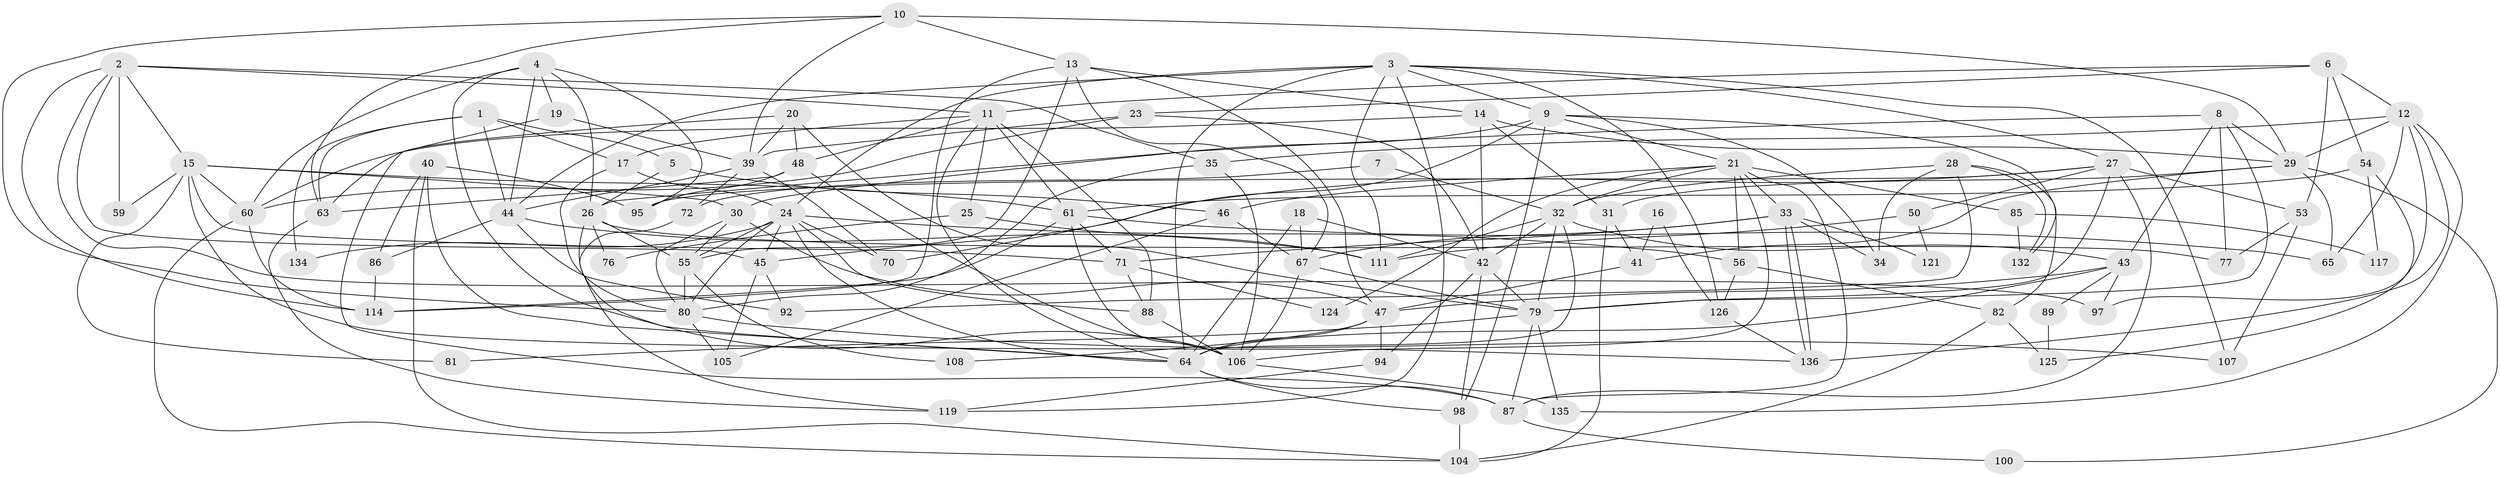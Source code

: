 // Generated by graph-tools (version 1.1) at 2025/24/03/03/25 07:24:02]
// undirected, 93 vertices, 221 edges
graph export_dot {
graph [start="1"]
  node [color=gray90,style=filled];
  1 [super="+78"];
  2 [super="+57"];
  3 [super="+96"];
  4;
  5;
  6;
  7;
  8 [super="+101"];
  9 [super="+22"];
  10 [super="+58"];
  11 [super="+66"];
  12 [super="+74"];
  13 [super="+62"];
  14;
  15 [super="+38"];
  16;
  17;
  18;
  19;
  20 [super="+127"];
  21 [super="+37"];
  23 [super="+116"];
  24 [super="+102"];
  25;
  26 [super="+36"];
  27 [super="+115"];
  28 [super="+109"];
  29 [super="+51"];
  30 [super="+103"];
  31;
  32 [super="+68"];
  33 [super="+83"];
  34;
  35;
  39 [super="+91"];
  40;
  41 [super="+93"];
  42 [super="+52"];
  43 [super="+133"];
  44 [super="+118"];
  45 [super="+123"];
  46 [super="+84"];
  47 [super="+129"];
  48 [super="+49"];
  50;
  53 [super="+131"];
  54;
  55;
  56;
  59;
  60 [super="+128"];
  61 [super="+73"];
  63;
  64 [super="+69"];
  65 [super="+90"];
  67 [super="+75"];
  70;
  71;
  72;
  76;
  77;
  79 [super="+112"];
  80 [super="+113"];
  81;
  82 [super="+120"];
  85;
  86;
  87 [super="+122"];
  88;
  89;
  92;
  94;
  95;
  97;
  98 [super="+99"];
  100;
  104;
  105;
  106 [super="+110"];
  107;
  108;
  111 [super="+130"];
  114;
  117;
  119;
  121;
  124;
  125;
  126;
  132;
  134;
  135;
  136;
  1 -- 17;
  1 -- 5;
  1 -- 134;
  1 -- 63;
  1 -- 44;
  2 -- 35;
  2 -- 45;
  2 -- 11;
  2 -- 97;
  2 -- 114;
  2 -- 59;
  2 -- 15;
  3 -- 64 [weight=2];
  3 -- 24;
  3 -- 107;
  3 -- 119;
  3 -- 126;
  3 -- 44;
  3 -- 9;
  3 -- 27;
  3 -- 111;
  4 -- 26;
  4 -- 95;
  4 -- 19;
  4 -- 44;
  4 -- 60;
  4 -- 106;
  5 -- 46;
  5 -- 26;
  6 -- 54;
  6 -- 53;
  6 -- 12;
  6 -- 11;
  6 -- 23;
  7 -- 72;
  7 -- 32;
  8 -- 43;
  8 -- 26 [weight=2];
  8 -- 77;
  8 -- 79;
  8 -- 29;
  9 -- 70;
  9 -- 34;
  9 -- 21;
  9 -- 98;
  9 -- 132;
  9 -- 30;
  10 -- 29 [weight=2];
  10 -- 39;
  10 -- 13;
  10 -- 63;
  10 -- 80;
  11 -- 17;
  11 -- 61;
  11 -- 64;
  11 -- 48;
  11 -- 88;
  11 -- 25;
  12 -- 97;
  12 -- 29;
  12 -- 35;
  12 -- 65;
  12 -- 135;
  12 -- 136;
  13 -- 14;
  13 -- 67;
  13 -- 114;
  13 -- 55;
  13 -- 47;
  14 -- 60;
  14 -- 31;
  14 -- 29;
  14 -- 42;
  15 -- 81;
  15 -- 61;
  15 -- 71;
  15 -- 136;
  15 -- 59;
  15 -- 60;
  15 -- 30;
  16 -- 126;
  16 -- 41;
  17 -- 24;
  17 -- 80;
  18 -- 67;
  18 -- 42;
  18 -- 64;
  19 -- 87;
  19 -- 39;
  20 -- 79;
  20 -- 63;
  20 -- 39;
  20 -- 48;
  21 -- 106;
  21 -- 32;
  21 -- 56;
  21 -- 85;
  21 -- 87;
  21 -- 33;
  21 -- 124;
  21 -- 46;
  23 -- 60;
  23 -- 39;
  23 -- 42;
  24 -- 45;
  24 -- 55;
  24 -- 56;
  24 -- 70;
  24 -- 134;
  24 -- 64;
  24 -- 88;
  24 -- 80;
  25 -- 76;
  25 -- 111;
  26 -- 55;
  26 -- 77;
  26 -- 64;
  26 -- 76;
  27 -- 53;
  27 -- 50;
  27 -- 95;
  27 -- 87;
  27 -- 45;
  27 -- 79;
  28 -- 92;
  28 -- 34 [weight=2];
  28 -- 82 [weight=2];
  28 -- 132;
  28 -- 32;
  29 -- 65;
  29 -- 100;
  29 -- 31;
  29 -- 41;
  30 -- 80;
  30 -- 47;
  30 -- 55;
  31 -- 104;
  31 -- 41;
  32 -- 43;
  32 -- 64;
  32 -- 79;
  32 -- 111;
  32 -- 42;
  33 -- 136;
  33 -- 136;
  33 -- 34;
  33 -- 121;
  33 -- 71;
  33 -- 67;
  35 -- 80;
  35 -- 106;
  39 -- 44;
  39 -- 70;
  39 -- 72;
  40 -- 104;
  40 -- 86;
  40 -- 95;
  40 -- 64;
  41 -- 47;
  42 -- 98;
  42 -- 94 [weight=2];
  42 -- 79;
  43 -- 64;
  43 -- 97;
  43 -- 89;
  43 -- 47;
  44 -- 86;
  44 -- 92;
  44 -- 111;
  45 -- 105 [weight=2];
  45 -- 92;
  46 -- 105;
  46 -- 67;
  47 -- 64;
  47 -- 108;
  47 -- 94;
  48 -- 63;
  48 -- 106;
  48 -- 95;
  50 -- 111;
  50 -- 121;
  53 -- 77;
  53 -- 107;
  54 -- 61;
  54 -- 117;
  54 -- 125;
  55 -- 80;
  55 -- 108;
  56 -- 82;
  56 -- 126;
  60 -- 114;
  60 -- 104;
  61 -- 65;
  61 -- 114;
  61 -- 71;
  61 -- 106;
  63 -- 119;
  64 -- 87;
  64 -- 98;
  67 -- 106;
  67 -- 79;
  71 -- 88;
  71 -- 124;
  72 -- 119;
  79 -- 81;
  79 -- 87;
  79 -- 135;
  80 -- 105;
  80 -- 107;
  82 -- 104;
  82 -- 125;
  85 -- 132;
  85 -- 117;
  86 -- 114;
  87 -- 100;
  88 -- 106 [weight=2];
  89 -- 125;
  94 -- 119;
  98 -- 104;
  106 -- 135;
  126 -- 136;
}
